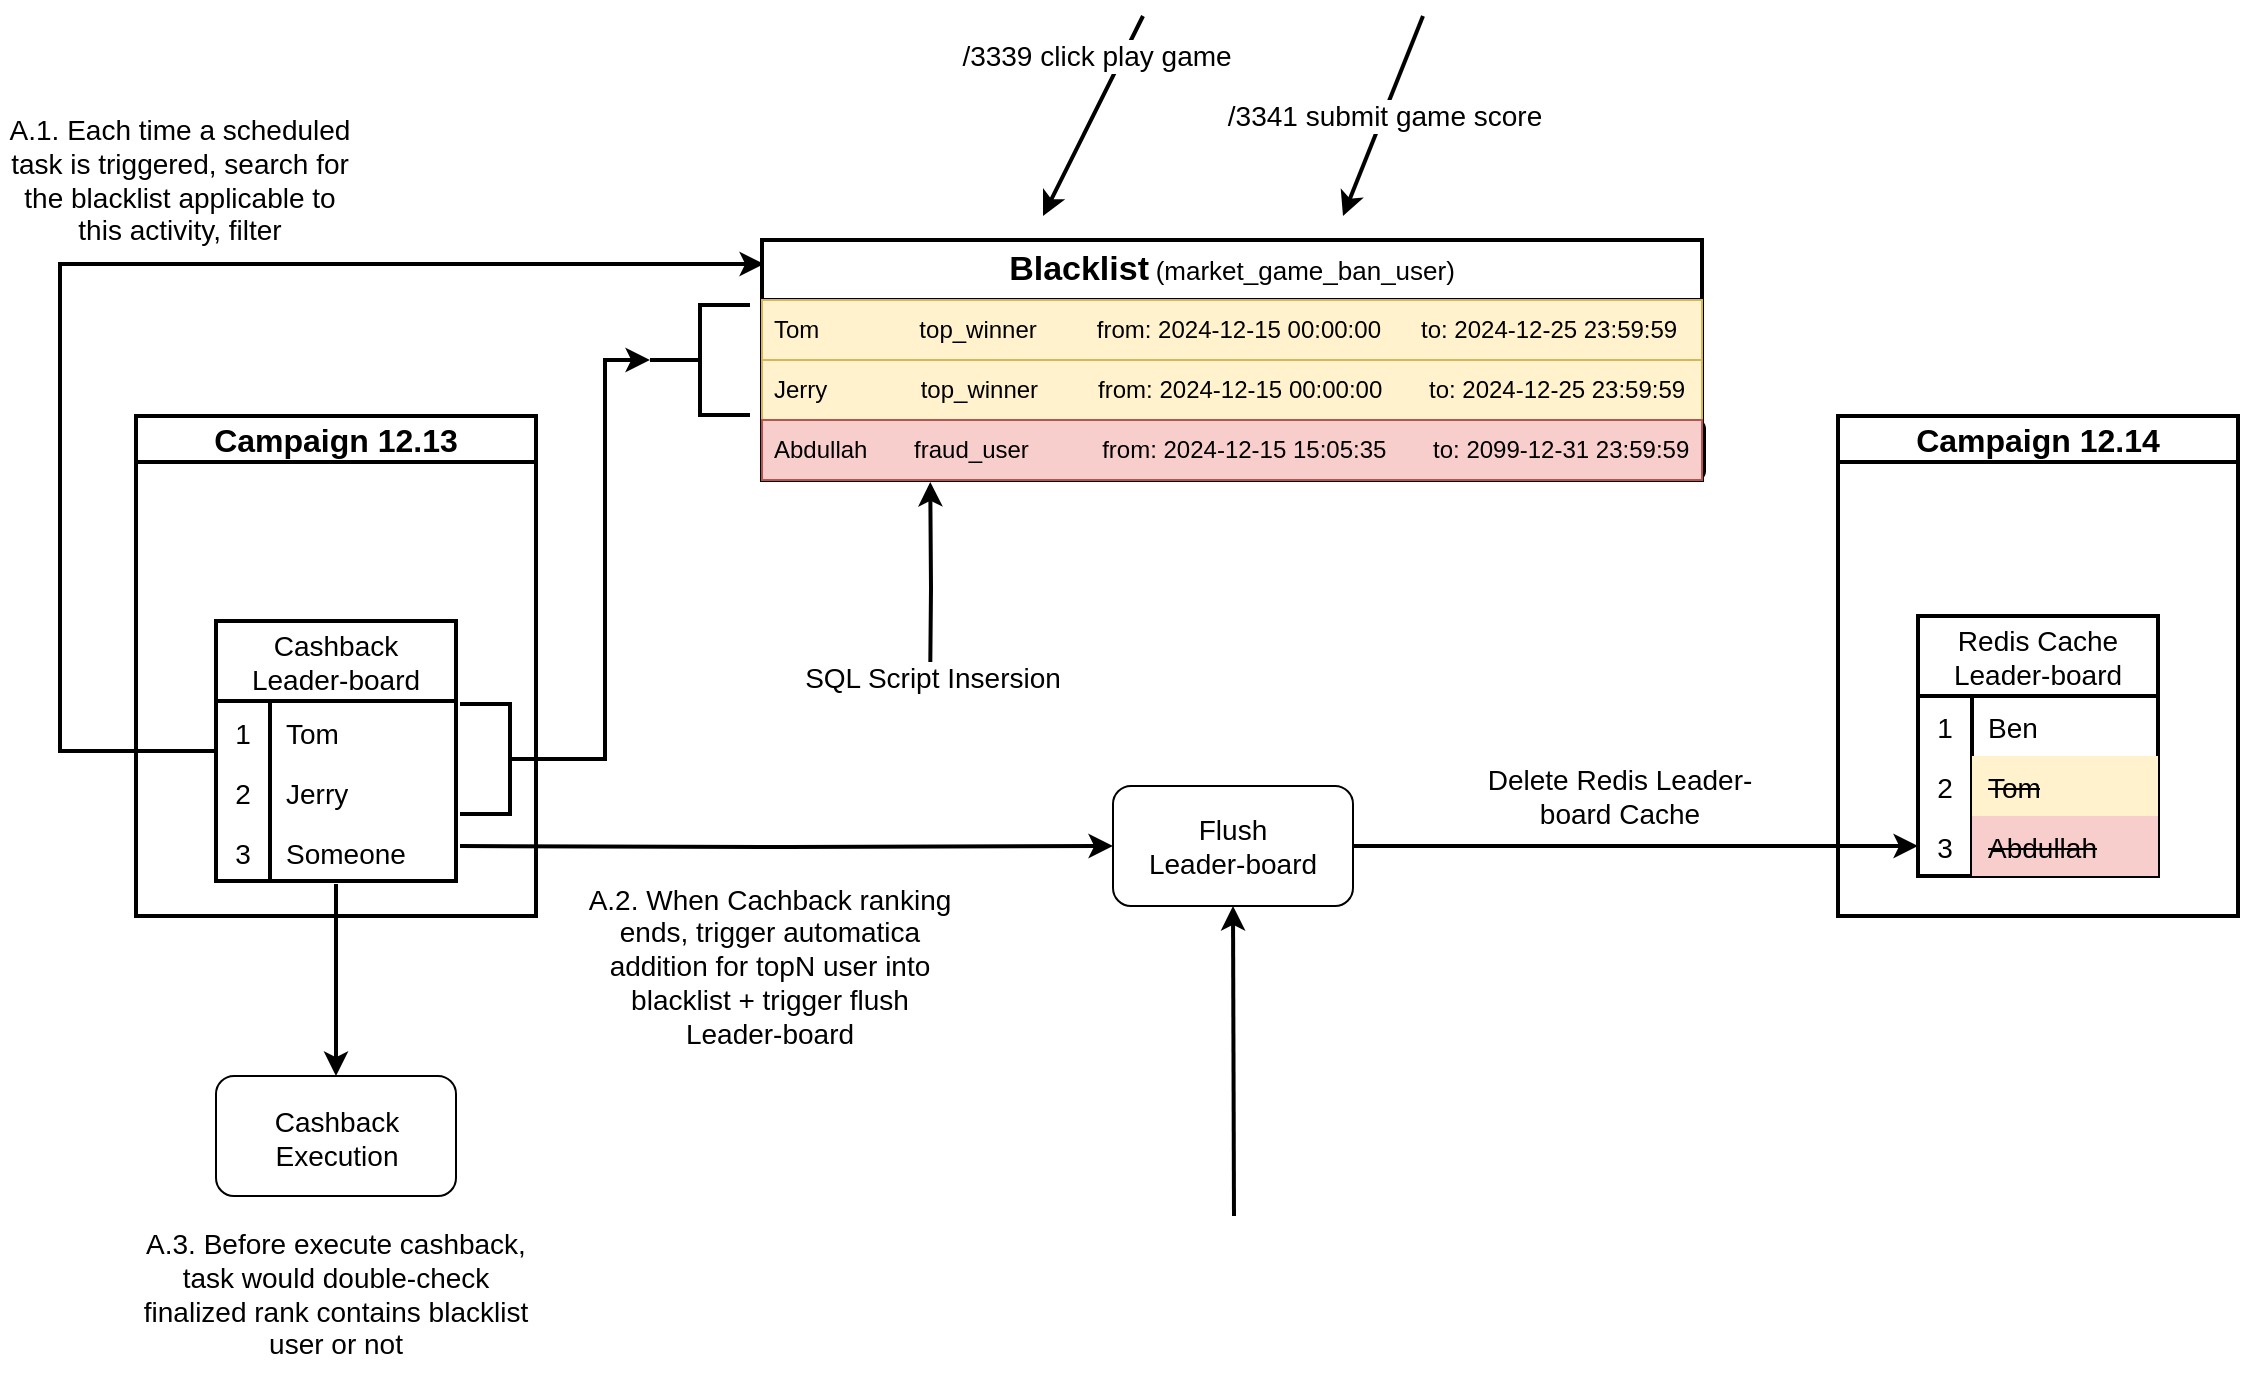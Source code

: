 <mxfile version="25.0.3">
  <diagram name="Page-1" id="SrTmlPNk7JFvxLV7cF0c">
    <mxGraphModel dx="1434" dy="738" grid="1" gridSize="10" guides="1" tooltips="1" connect="1" arrows="1" fold="1" page="1" pageScale="1" pageWidth="850" pageHeight="1100" math="0" shadow="0">
      <root>
        <mxCell id="0" />
        <mxCell id="1" parent="0" />
        <mxCell id="5ARGfZlktuw_5QcicR3a-104" style="edgeStyle=orthogonalEdgeStyle;rounded=0;orthogonalLoop=1;jettySize=auto;html=1;exitX=1;exitY=0.5;exitDx=0;exitDy=0;entryX=0;entryY=0.5;entryDx=0;entryDy=0;strokeWidth=2;" parent="1" source="5ARGfZlktuw_5QcicR3a-73" target="5ARGfZlktuw_5QcicR3a-65" edge="1">
          <mxGeometry relative="1" as="geometry" />
        </mxCell>
        <mxCell id="5ARGfZlktuw_5QcicR3a-73" value="" style="rounded=1;whiteSpace=wrap;html=1;" parent="1" vertex="1">
          <mxGeometry x="656.5" y="545" width="120" height="60" as="geometry" />
        </mxCell>
        <mxCell id="5ARGfZlktuw_5QcicR3a-69" value="" style="rounded=1;whiteSpace=wrap;html=1;strokeWidth=2;" parent="1" vertex="1">
          <mxGeometry x="481" y="362" width="471" height="30" as="geometry" />
        </mxCell>
        <mxCell id="5ARGfZlktuw_5QcicR3a-1" value="&lt;font style=&quot;font-size: 16px;&quot;&gt;Campaign 12.13&lt;br&gt;&lt;/font&gt;" style="swimlane;whiteSpace=wrap;html=1;strokeWidth=2;" parent="1" vertex="1">
          <mxGeometry x="168" y="360" width="200" height="250" as="geometry" />
        </mxCell>
        <mxCell id="5ARGfZlktuw_5QcicR3a-9" value="Cashback&#xa;Leader-board" style="shape=table;startSize=40;container=1;collapsible=0;childLayout=tableLayout;fixedRows=1;rowLines=0;fontStyle=0;strokeColor=default;fontSize=14;strokeWidth=2;" parent="5ARGfZlktuw_5QcicR3a-1" vertex="1">
          <mxGeometry x="40" y="102.5" width="120" height="130" as="geometry" />
        </mxCell>
        <mxCell id="5ARGfZlktuw_5QcicR3a-10" value="" style="shape=tableRow;horizontal=0;startSize=0;swimlaneHead=0;swimlaneBody=0;top=0;left=0;bottom=0;right=0;collapsible=0;dropTarget=0;fillColor=none;points=[[0,0.5],[1,0.5]];portConstraint=eastwest;strokeColor=inherit;fontSize=16;" parent="5ARGfZlktuw_5QcicR3a-9" vertex="1">
          <mxGeometry y="40" width="120" height="30" as="geometry" />
        </mxCell>
        <mxCell id="5ARGfZlktuw_5QcicR3a-11" value="&lt;font style=&quot;font-size: 14px;&quot;&gt;1&lt;/font&gt;" style="shape=partialRectangle;html=1;whiteSpace=wrap;connectable=0;fillColor=none;top=0;left=0;bottom=0;right=0;overflow=hidden;pointerEvents=1;strokeColor=inherit;fontSize=16;" parent="5ARGfZlktuw_5QcicR3a-10" vertex="1">
          <mxGeometry width="27" height="30" as="geometry">
            <mxRectangle width="27" height="30" as="alternateBounds" />
          </mxGeometry>
        </mxCell>
        <mxCell id="5ARGfZlktuw_5QcicR3a-12" value="&lt;font style=&quot;font-size: 14px;&quot;&gt;Tom&lt;/font&gt;" style="shape=partialRectangle;html=1;whiteSpace=wrap;connectable=0;fillColor=none;top=0;left=0;bottom=0;right=0;align=left;spacingLeft=6;overflow=hidden;strokeColor=inherit;fontSize=16;" parent="5ARGfZlktuw_5QcicR3a-10" vertex="1">
          <mxGeometry x="27" width="93" height="30" as="geometry">
            <mxRectangle width="93" height="30" as="alternateBounds" />
          </mxGeometry>
        </mxCell>
        <mxCell id="5ARGfZlktuw_5QcicR3a-13" value="" style="shape=tableRow;horizontal=0;startSize=0;swimlaneHead=0;swimlaneBody=0;top=0;left=0;bottom=0;right=0;collapsible=0;dropTarget=0;fillColor=none;points=[[0,0.5],[1,0.5]];portConstraint=eastwest;strokeColor=inherit;fontSize=16;" parent="5ARGfZlktuw_5QcicR3a-9" vertex="1">
          <mxGeometry y="70" width="120" height="30" as="geometry" />
        </mxCell>
        <mxCell id="5ARGfZlktuw_5QcicR3a-14" value="&lt;font style=&quot;font-size: 14px;&quot;&gt;2&lt;/font&gt;" style="shape=partialRectangle;html=1;whiteSpace=wrap;connectable=0;fillColor=none;top=0;left=0;bottom=0;right=0;overflow=hidden;strokeColor=inherit;fontSize=16;" parent="5ARGfZlktuw_5QcicR3a-13" vertex="1">
          <mxGeometry width="27" height="30" as="geometry">
            <mxRectangle width="27" height="30" as="alternateBounds" />
          </mxGeometry>
        </mxCell>
        <mxCell id="5ARGfZlktuw_5QcicR3a-15" value="&lt;font style=&quot;font-size: 14px;&quot;&gt;Jerry&lt;/font&gt;" style="shape=partialRectangle;html=1;whiteSpace=wrap;connectable=0;fillColor=none;top=0;left=0;bottom=0;right=0;align=left;spacingLeft=6;overflow=hidden;strokeColor=inherit;fontSize=16;" parent="5ARGfZlktuw_5QcicR3a-13" vertex="1">
          <mxGeometry x="27" width="93" height="30" as="geometry">
            <mxRectangle width="93" height="30" as="alternateBounds" />
          </mxGeometry>
        </mxCell>
        <mxCell id="5ARGfZlktuw_5QcicR3a-16" value="" style="shape=tableRow;horizontal=0;startSize=0;swimlaneHead=0;swimlaneBody=0;top=0;left=0;bottom=0;right=0;collapsible=0;dropTarget=0;fillColor=none;points=[[0,0.5],[1,0.5]];portConstraint=eastwest;strokeColor=inherit;fontSize=16;" parent="5ARGfZlktuw_5QcicR3a-9" vertex="1">
          <mxGeometry y="100" width="120" height="30" as="geometry" />
        </mxCell>
        <mxCell id="5ARGfZlktuw_5QcicR3a-17" value="&lt;font style=&quot;font-size: 14px;&quot;&gt;3&lt;/font&gt;" style="shape=partialRectangle;html=1;whiteSpace=wrap;connectable=0;fillColor=none;top=0;left=0;bottom=0;right=0;overflow=hidden;strokeColor=inherit;fontSize=16;" parent="5ARGfZlktuw_5QcicR3a-16" vertex="1">
          <mxGeometry width="27" height="30" as="geometry">
            <mxRectangle width="27" height="30" as="alternateBounds" />
          </mxGeometry>
        </mxCell>
        <mxCell id="5ARGfZlktuw_5QcicR3a-18" value="&lt;font style=&quot;font-size: 14px;&quot;&gt;Someone&lt;/font&gt;" style="shape=partialRectangle;html=1;whiteSpace=wrap;connectable=0;fillColor=none;top=0;left=0;bottom=0;right=0;align=left;spacingLeft=6;overflow=hidden;strokeColor=inherit;fontSize=16;" parent="5ARGfZlktuw_5QcicR3a-16" vertex="1">
          <mxGeometry x="27" width="93" height="30" as="geometry">
            <mxRectangle width="93" height="30" as="alternateBounds" />
          </mxGeometry>
        </mxCell>
        <mxCell id="5ARGfZlktuw_5QcicR3a-39" value="" style="strokeWidth=2;html=1;shape=mxgraph.flowchart.annotation_2;align=left;labelPosition=right;pointerEvents=1;rotation=-180;" parent="5ARGfZlktuw_5QcicR3a-1" vertex="1">
          <mxGeometry x="162" y="144" width="50" height="55" as="geometry" />
        </mxCell>
        <mxCell id="5ARGfZlktuw_5QcicR3a-3" value="&lt;font style=&quot;&quot;&gt;&lt;span style=&quot;font-weight: bold; font-size: 17px;&quot;&gt;Blacklist&lt;/span&gt;&lt;font style=&quot;&quot;&gt; &lt;font style=&quot;font-size: 13px;&quot;&gt;(market_game_ban_user)&lt;/font&gt;&lt;/font&gt;&lt;/font&gt;" style="swimlane;fontStyle=0;childLayout=stackLayout;horizontal=1;startSize=30;horizontalStack=0;resizeParent=1;resizeParentMax=0;resizeLast=0;collapsible=1;marginBottom=0;whiteSpace=wrap;html=1;strokeWidth=2;" parent="1" vertex="1">
          <mxGeometry x="481" y="272" width="470" height="120" as="geometry" />
        </mxCell>
        <mxCell id="5ARGfZlktuw_5QcicR3a-4" value="Tom&amp;nbsp;&amp;nbsp;&amp;nbsp;&amp;nbsp;&amp;nbsp;&amp;nbsp;&amp;nbsp;&amp;nbsp;&amp;nbsp;&amp;nbsp;&amp;nbsp;&amp;nbsp;&amp;nbsp;&amp;nbsp; top_winner&amp;nbsp; &amp;nbsp; &amp;nbsp; &amp;nbsp; &amp;nbsp;from: 2024-12-15 00:00:00&amp;nbsp;&amp;nbsp;&amp;nbsp;&amp;nbsp;&amp;nbsp; to: 2024-12-25 23:59:59" style="text;strokeColor=#d6b656;fillColor=#fff2cc;align=left;verticalAlign=middle;spacingLeft=4;spacingRight=4;overflow=hidden;points=[[0,0.5],[1,0.5]];portConstraint=eastwest;rotatable=0;whiteSpace=wrap;html=1;" parent="5ARGfZlktuw_5QcicR3a-3" vertex="1">
          <mxGeometry y="30" width="470" height="30" as="geometry" />
        </mxCell>
        <mxCell id="5ARGfZlktuw_5QcicR3a-5" value="Jerry&amp;nbsp; &amp;nbsp; &amp;nbsp; &amp;nbsp; &amp;nbsp; &amp;nbsp; &amp;nbsp; top_winner&amp;nbsp; &amp;nbsp; &amp;nbsp; &amp;nbsp; &amp;nbsp;from: 2024-12-15 00:00:00&amp;nbsp;&amp;nbsp;&amp;nbsp;&amp;nbsp;&amp;nbsp;&amp;nbsp; to: 2024-12-25 23:59:59" style="text;strokeColor=#d6b656;fillColor=#fff2cc;align=left;verticalAlign=middle;spacingLeft=4;spacingRight=4;overflow=hidden;points=[[0,0.5],[1,0.5]];portConstraint=eastwest;rotatable=0;whiteSpace=wrap;html=1;" parent="5ARGfZlktuw_5QcicR3a-3" vertex="1">
          <mxGeometry y="60" width="470" height="30" as="geometry" />
        </mxCell>
        <mxCell id="5ARGfZlktuw_5QcicR3a-6" value="Abdullah&amp;nbsp;&amp;nbsp;&amp;nbsp;&amp;nbsp;&amp;nbsp;&amp;nbsp; fraud_user&amp;nbsp; &amp;nbsp; &amp;nbsp; &amp;nbsp; &amp;nbsp; &amp;nbsp;from: 2024-12-15 15:05:35 &amp;nbsp;&amp;nbsp;&amp;nbsp;&amp;nbsp;&amp;nbsp; to: 2099-12-31 23:59:59" style="text;strokeColor=#b85450;fillColor=#f8cecc;align=left;verticalAlign=middle;spacingLeft=4;spacingRight=4;overflow=hidden;points=[[0,0.5],[1,0.5]];portConstraint=eastwest;rotatable=0;whiteSpace=wrap;html=1;strokeWidth=1;" parent="5ARGfZlktuw_5QcicR3a-3" vertex="1">
          <mxGeometry y="90" width="470" height="30" as="geometry" />
        </mxCell>
        <mxCell id="5ARGfZlktuw_5QcicR3a-40" value="" style="strokeWidth=2;html=1;shape=mxgraph.flowchart.annotation_2;align=left;labelPosition=right;pointerEvents=1;rotation=0;" parent="1" vertex="1">
          <mxGeometry x="425" y="304.5" width="50" height="55" as="geometry" />
        </mxCell>
        <mxCell id="5ARGfZlktuw_5QcicR3a-47" value="&lt;font style=&quot;font-size: 14px;&quot;&gt;A.2. When Cachback ranking ends, trigger automatica addition for topN user into blacklist + trigger flush Leader-board&lt;br&gt;&lt;/font&gt;" style="text;strokeColor=none;align=center;fillColor=none;html=1;verticalAlign=middle;whiteSpace=wrap;rounded=0;" parent="1" vertex="1">
          <mxGeometry x="390" y="580" width="190" height="110" as="geometry" />
        </mxCell>
        <mxCell id="5ARGfZlktuw_5QcicR3a-49" value="" style="endArrow=classic;html=1;rounded=0;strokeWidth=2;" parent="1" edge="1">
          <mxGeometry width="50" height="50" relative="1" as="geometry">
            <mxPoint x="671.5" y="160" as="sourcePoint" />
            <mxPoint x="621.5" y="260" as="targetPoint" />
          </mxGeometry>
        </mxCell>
        <mxCell id="5ARGfZlktuw_5QcicR3a-52" value="&lt;font style=&quot;font-size: 14px;&quot;&gt;/3339 click play game&lt;/font&gt;" style="edgeLabel;html=1;align=center;verticalAlign=middle;resizable=0;points=[];" parent="5ARGfZlktuw_5QcicR3a-49" vertex="1" connectable="0">
          <mxGeometry x="-0.131" y="1" relative="1" as="geometry">
            <mxPoint x="-3" y="-24" as="offset" />
          </mxGeometry>
        </mxCell>
        <mxCell id="5ARGfZlktuw_5QcicR3a-53" value="" style="endArrow=classic;html=1;rounded=0;strokeWidth=2;" parent="1" edge="1">
          <mxGeometry width="50" height="50" relative="1" as="geometry">
            <mxPoint x="811.5" y="160" as="sourcePoint" />
            <mxPoint x="771.5" y="260" as="targetPoint" />
          </mxGeometry>
        </mxCell>
        <mxCell id="5ARGfZlktuw_5QcicR3a-54" value="&lt;font style=&quot;font-size: 14px;&quot;&gt;/3341 submit game score&lt;br&gt;&lt;/font&gt;" style="edgeLabel;html=1;align=center;verticalAlign=middle;resizable=0;points=[];" parent="5ARGfZlktuw_5QcicR3a-53" vertex="1" connectable="0">
          <mxGeometry x="-0.131" y="1" relative="1" as="geometry">
            <mxPoint x="-3" y="6" as="offset" />
          </mxGeometry>
        </mxCell>
        <mxCell id="5ARGfZlktuw_5QcicR3a-56" value="&lt;font style=&quot;font-size: 14px;&quot;&gt;A.3. Before execute cashback, task would double-check finalized rank contains blacklist user or not&lt;/font&gt;" style="text;strokeColor=none;align=center;fillColor=none;html=1;verticalAlign=middle;whiteSpace=wrap;rounded=0;" parent="1" vertex="1">
          <mxGeometry x="169.25" y="750" width="197.5" height="97.5" as="geometry" />
        </mxCell>
        <mxCell id="5ARGfZlktuw_5QcicR3a-70" value="&lt;div&gt;&lt;font style=&quot;font-size: 14px;&quot;&gt;Flush&lt;/font&gt;&lt;/div&gt;&lt;div&gt;&lt;font style=&quot;font-size: 14px;&quot;&gt;Leader-board&lt;/font&gt;&lt;/div&gt;" style="text;strokeColor=none;align=center;fillColor=none;html=1;verticalAlign=middle;whiteSpace=wrap;rounded=0;" parent="1" vertex="1">
          <mxGeometry x="663" y="552.5" width="107" height="45" as="geometry" />
        </mxCell>
        <mxCell id="5ARGfZlktuw_5QcicR3a-77" value="" style="endArrow=classic;html=1;rounded=0;exitX=0.5;exitY=1.05;exitDx=0;exitDy=0;exitPerimeter=0;entryX=0.5;entryY=0;entryDx=0;entryDy=0;strokeWidth=2;" parent="1" source="5ARGfZlktuw_5QcicR3a-16" target="5ARGfZlktuw_5QcicR3a-79" edge="1">
          <mxGeometry width="50" height="50" relative="1" as="geometry">
            <mxPoint x="420" y="730" as="sourcePoint" />
            <mxPoint x="268" y="770" as="targetPoint" />
          </mxGeometry>
        </mxCell>
        <mxCell id="5ARGfZlktuw_5QcicR3a-79" value="" style="rounded=1;whiteSpace=wrap;html=1;" parent="1" vertex="1">
          <mxGeometry x="208" y="690" width="120" height="60" as="geometry" />
        </mxCell>
        <mxCell id="5ARGfZlktuw_5QcicR3a-80" value="&lt;div&gt;&lt;font style=&quot;font-size: 14px;&quot;&gt;Cashback&lt;/font&gt;&lt;/div&gt;&lt;div&gt;&lt;font style=&quot;font-size: 14px;&quot;&gt;Execution&lt;/font&gt;&lt;/div&gt;" style="text;strokeColor=none;align=center;fillColor=none;html=1;verticalAlign=middle;whiteSpace=wrap;rounded=0;" parent="1" vertex="1">
          <mxGeometry x="217.5" y="700" width="101" height="42.5" as="geometry" />
        </mxCell>
        <mxCell id="5ARGfZlktuw_5QcicR3a-82" value="&lt;font style=&quot;font-size: 14px;&quot;&gt;A.1. Each time a scheduled task is triggered, search for the blacklist applicable to this activity, filter&lt;/font&gt;" style="text;strokeColor=none;align=center;fillColor=none;html=1;verticalAlign=middle;whiteSpace=wrap;rounded=0;" parent="1" vertex="1">
          <mxGeometry x="100" y="200" width="180" height="83" as="geometry" />
        </mxCell>
        <mxCell id="5ARGfZlktuw_5QcicR3a-83" style="edgeStyle=orthogonalEdgeStyle;rounded=0;orthogonalLoop=1;jettySize=auto;html=1;exitX=0;exitY=0.5;exitDx=0;exitDy=0;strokeWidth=2;" parent="1" source="5ARGfZlktuw_5QcicR3a-9" edge="1">
          <mxGeometry relative="1" as="geometry">
            <mxPoint x="482" y="284" as="targetPoint" />
            <Array as="points">
              <mxPoint x="130" y="528" />
              <mxPoint x="130" y="284" />
            </Array>
          </mxGeometry>
        </mxCell>
        <mxCell id="5ARGfZlktuw_5QcicR3a-84" style="edgeStyle=orthogonalEdgeStyle;rounded=0;orthogonalLoop=1;jettySize=auto;html=1;exitX=0;exitY=0.5;exitDx=0;exitDy=0;exitPerimeter=0;entryX=0;entryY=0.5;entryDx=0;entryDy=0;entryPerimeter=0;strokeWidth=2;" parent="1" source="5ARGfZlktuw_5QcicR3a-39" target="5ARGfZlktuw_5QcicR3a-40" edge="1">
          <mxGeometry relative="1" as="geometry" />
        </mxCell>
        <mxCell id="5ARGfZlktuw_5QcicR3a-88" value="&lt;font style=&quot;font-size: 16px;&quot;&gt;Campaign 12.14&lt;/font&gt;" style="swimlane;whiteSpace=wrap;html=1;strokeWidth=2;" parent="1" vertex="1">
          <mxGeometry x="1019" y="360" width="200" height="250" as="geometry" />
        </mxCell>
        <mxCell id="5ARGfZlktuw_5QcicR3a-58" value="Redis Cache&#xa;Leader-board" style="shape=table;startSize=40;container=1;collapsible=0;childLayout=tableLayout;fixedRows=1;rowLines=0;fontStyle=0;strokeColor=default;fontSize=14;strokeWidth=2;" parent="5ARGfZlktuw_5QcicR3a-88" vertex="1">
          <mxGeometry x="40" y="100" width="120" height="130" as="geometry" />
        </mxCell>
        <mxCell id="5ARGfZlktuw_5QcicR3a-59" value="" style="shape=tableRow;horizontal=0;startSize=0;swimlaneHead=0;swimlaneBody=0;top=0;left=0;bottom=0;right=0;collapsible=0;dropTarget=0;fillColor=none;points=[[0,0.5],[1,0.5]];portConstraint=eastwest;strokeColor=inherit;fontSize=16;" parent="5ARGfZlktuw_5QcicR3a-58" vertex="1">
          <mxGeometry y="40" width="120" height="30" as="geometry" />
        </mxCell>
        <mxCell id="5ARGfZlktuw_5QcicR3a-60" value="&lt;font style=&quot;font-size: 14px;&quot;&gt;1&lt;/font&gt;" style="shape=partialRectangle;html=1;whiteSpace=wrap;connectable=0;fillColor=none;top=0;left=0;bottom=0;right=0;overflow=hidden;pointerEvents=1;strokeColor=inherit;fontSize=16;" parent="5ARGfZlktuw_5QcicR3a-59" vertex="1">
          <mxGeometry width="27" height="30" as="geometry">
            <mxRectangle width="27" height="30" as="alternateBounds" />
          </mxGeometry>
        </mxCell>
        <mxCell id="5ARGfZlktuw_5QcicR3a-61" value="&lt;font style=&quot;font-size: 14px;&quot;&gt;Ben&lt;br&gt;&lt;/font&gt;" style="shape=partialRectangle;html=1;whiteSpace=wrap;connectable=0;fillColor=none;top=0;left=0;bottom=0;right=0;align=left;spacingLeft=6;overflow=hidden;strokeColor=inherit;fontSize=16;" parent="5ARGfZlktuw_5QcicR3a-59" vertex="1">
          <mxGeometry x="27" width="93" height="30" as="geometry">
            <mxRectangle width="93" height="30" as="alternateBounds" />
          </mxGeometry>
        </mxCell>
        <mxCell id="5ARGfZlktuw_5QcicR3a-62" value="" style="shape=tableRow;horizontal=0;startSize=0;swimlaneHead=0;swimlaneBody=0;top=0;left=0;bottom=0;right=0;collapsible=0;dropTarget=0;fillColor=none;points=[[0,0.5],[1,0.5]];portConstraint=eastwest;strokeColor=inherit;fontSize=16;" parent="5ARGfZlktuw_5QcicR3a-58" vertex="1">
          <mxGeometry y="70" width="120" height="30" as="geometry" />
        </mxCell>
        <mxCell id="5ARGfZlktuw_5QcicR3a-63" value="&lt;font style=&quot;font-size: 14px;&quot;&gt;2&lt;/font&gt;" style="shape=partialRectangle;html=1;whiteSpace=wrap;connectable=0;fillColor=none;top=0;left=0;bottom=0;right=0;overflow=hidden;strokeColor=inherit;fontSize=16;" parent="5ARGfZlktuw_5QcicR3a-62" vertex="1">
          <mxGeometry width="27" height="30" as="geometry">
            <mxRectangle width="27" height="30" as="alternateBounds" />
          </mxGeometry>
        </mxCell>
        <mxCell id="5ARGfZlktuw_5QcicR3a-64" value="&lt;font style=&quot;font-size: 14px;&quot;&gt;&lt;strike&gt;Tom&lt;/strike&gt;&lt;/font&gt;" style="shape=partialRectangle;html=1;whiteSpace=wrap;connectable=0;fillColor=#fff2cc;top=0;left=0;bottom=0;right=0;align=left;spacingLeft=6;overflow=hidden;strokeColor=#d6b656;fontSize=16;" parent="5ARGfZlktuw_5QcicR3a-62" vertex="1">
          <mxGeometry x="27" width="93" height="30" as="geometry">
            <mxRectangle width="93" height="30" as="alternateBounds" />
          </mxGeometry>
        </mxCell>
        <mxCell id="5ARGfZlktuw_5QcicR3a-65" value="" style="shape=tableRow;horizontal=0;startSize=0;swimlaneHead=0;swimlaneBody=0;top=0;left=0;bottom=0;right=0;collapsible=0;dropTarget=0;fillColor=none;points=[[0,0.5],[1,0.5]];portConstraint=eastwest;strokeColor=inherit;fontSize=16;" parent="5ARGfZlktuw_5QcicR3a-58" vertex="1">
          <mxGeometry y="100" width="120" height="30" as="geometry" />
        </mxCell>
        <mxCell id="5ARGfZlktuw_5QcicR3a-66" value="&lt;font style=&quot;font-size: 14px;&quot;&gt;3&lt;/font&gt;" style="shape=partialRectangle;html=1;whiteSpace=wrap;connectable=0;fillColor=none;top=0;left=0;bottom=0;right=0;overflow=hidden;strokeColor=inherit;fontSize=16;" parent="5ARGfZlktuw_5QcicR3a-65" vertex="1">
          <mxGeometry width="27" height="30" as="geometry">
            <mxRectangle width="27" height="30" as="alternateBounds" />
          </mxGeometry>
        </mxCell>
        <mxCell id="5ARGfZlktuw_5QcicR3a-67" value="&lt;font style=&quot;font-size: 14px;&quot;&gt;&lt;strike&gt;&lt;font&gt;Abdullah&lt;/font&gt;&lt;/strike&gt;&lt;/font&gt;" style="shape=partialRectangle;html=1;whiteSpace=wrap;connectable=0;fillColor=#f8cecc;top=0;left=0;bottom=0;right=0;align=left;spacingLeft=6;overflow=hidden;strokeColor=#b85450;fontSize=16;" parent="5ARGfZlktuw_5QcicR3a-65" vertex="1">
          <mxGeometry x="27" width="93" height="30" as="geometry">
            <mxRectangle width="93" height="30" as="alternateBounds" />
          </mxGeometry>
        </mxCell>
        <mxCell id="5ARGfZlktuw_5QcicR3a-113" value="&lt;div&gt;&lt;font style=&quot;font-size: 14px;&quot;&gt;Delete Redis Leader-board Cache&lt;/font&gt;&lt;/div&gt;" style="text;strokeColor=none;align=center;fillColor=none;html=1;verticalAlign=middle;whiteSpace=wrap;rounded=0;" parent="1" vertex="1">
          <mxGeometry x="840" y="530" width="140" height="40" as="geometry" />
        </mxCell>
        <mxCell id="E1fqICJiR9363uhE0lPo-1" style="edgeStyle=orthogonalEdgeStyle;rounded=0;orthogonalLoop=1;jettySize=auto;html=1;entryX=0;entryY=0.5;entryDx=0;entryDy=0;strokeWidth=2;" edge="1" parent="1" target="5ARGfZlktuw_5QcicR3a-73">
          <mxGeometry relative="1" as="geometry">
            <mxPoint x="330" y="575" as="sourcePoint" />
          </mxGeometry>
        </mxCell>
        <mxCell id="E1fqICJiR9363uhE0lPo-3" value="" style="endArrow=classic;html=1;rounded=0;entryX=0.5;entryY=1;entryDx=0;entryDy=0;strokeWidth=2;" edge="1" parent="1" target="5ARGfZlktuw_5QcicR3a-73">
          <mxGeometry width="50" height="50" relative="1" as="geometry">
            <mxPoint x="717" y="760" as="sourcePoint" />
            <mxPoint x="780" y="700" as="targetPoint" />
          </mxGeometry>
        </mxCell>
        <mxCell id="E1fqICJiR9363uhE0lPo-8" style="edgeStyle=orthogonalEdgeStyle;rounded=0;orthogonalLoop=1;jettySize=auto;html=1;entryX=0.179;entryY=1.033;entryDx=0;entryDy=0;entryPerimeter=0;strokeWidth=2;" edge="1" parent="1" target="5ARGfZlktuw_5QcicR3a-6">
          <mxGeometry relative="1" as="geometry">
            <mxPoint x="565" y="500" as="sourcePoint" />
          </mxGeometry>
        </mxCell>
        <mxCell id="E1fqICJiR9363uhE0lPo-9" value="&lt;font style=&quot;font-size: 14px;&quot;&gt;SQL Script Insersion&lt;/font&gt;" style="edgeLabel;html=1;align=center;verticalAlign=middle;resizable=0;points=[];" vertex="1" connectable="0" parent="E1fqICJiR9363uhE0lPo-8">
          <mxGeometry x="0.075" relative="1" as="geometry">
            <mxPoint x="1" y="48" as="offset" />
          </mxGeometry>
        </mxCell>
      </root>
    </mxGraphModel>
  </diagram>
</mxfile>
